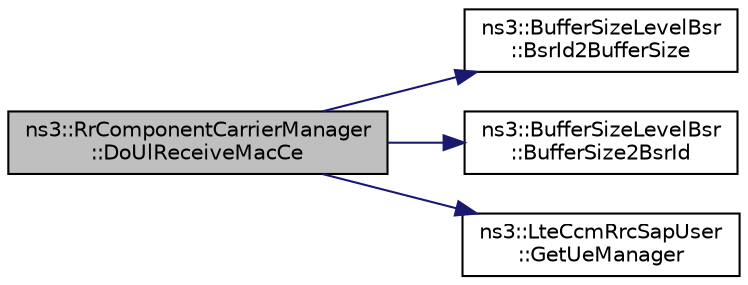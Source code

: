 digraph "ns3::RrComponentCarrierManager::DoUlReceiveMacCe"
{
 // LATEX_PDF_SIZE
  edge [fontname="Helvetica",fontsize="10",labelfontname="Helvetica",labelfontsize="10"];
  node [fontname="Helvetica",fontsize="10",shape=record];
  rankdir="LR";
  Node1 [label="ns3::RrComponentCarrierManager\l::DoUlReceiveMacCe",height=0.2,width=0.4,color="black", fillcolor="grey75", style="filled", fontcolor="black",tooltip="Forwards uplink BSR to CCM, called by MAC through CCM SAP interface."];
  Node1 -> Node2 [color="midnightblue",fontsize="10",style="solid",fontname="Helvetica"];
  Node2 [label="ns3::BufferSizeLevelBsr\l::BsrId2BufferSize",height=0.2,width=0.4,color="black", fillcolor="white", style="filled",URL="$classns3_1_1_buffer_size_level_bsr.html#a67fc905f267ed8ac5a617fe229699122",tooltip="Convert BSR ID to buffer size."];
  Node1 -> Node3 [color="midnightblue",fontsize="10",style="solid",fontname="Helvetica"];
  Node3 [label="ns3::BufferSizeLevelBsr\l::BufferSize2BsrId",height=0.2,width=0.4,color="black", fillcolor="white", style="filled",URL="$classns3_1_1_buffer_size_level_bsr.html#a3b5c88bfdaadc8ebb7bf1ee8ddf5184d",tooltip="Convert Buffer size to BSR ID."];
  Node1 -> Node4 [color="midnightblue",fontsize="10",style="solid",fontname="Helvetica"];
  Node4 [label="ns3::LteCcmRrcSapUser\l::GetUeManager",height=0.2,width=0.4,color="black", fillcolor="white", style="filled",URL="$classns3_1_1_lte_ccm_rrc_sap_user.html#af40bbf62909e8248eb8d81b781c02651",tooltip="Get UE manager by RNTI."];
}
